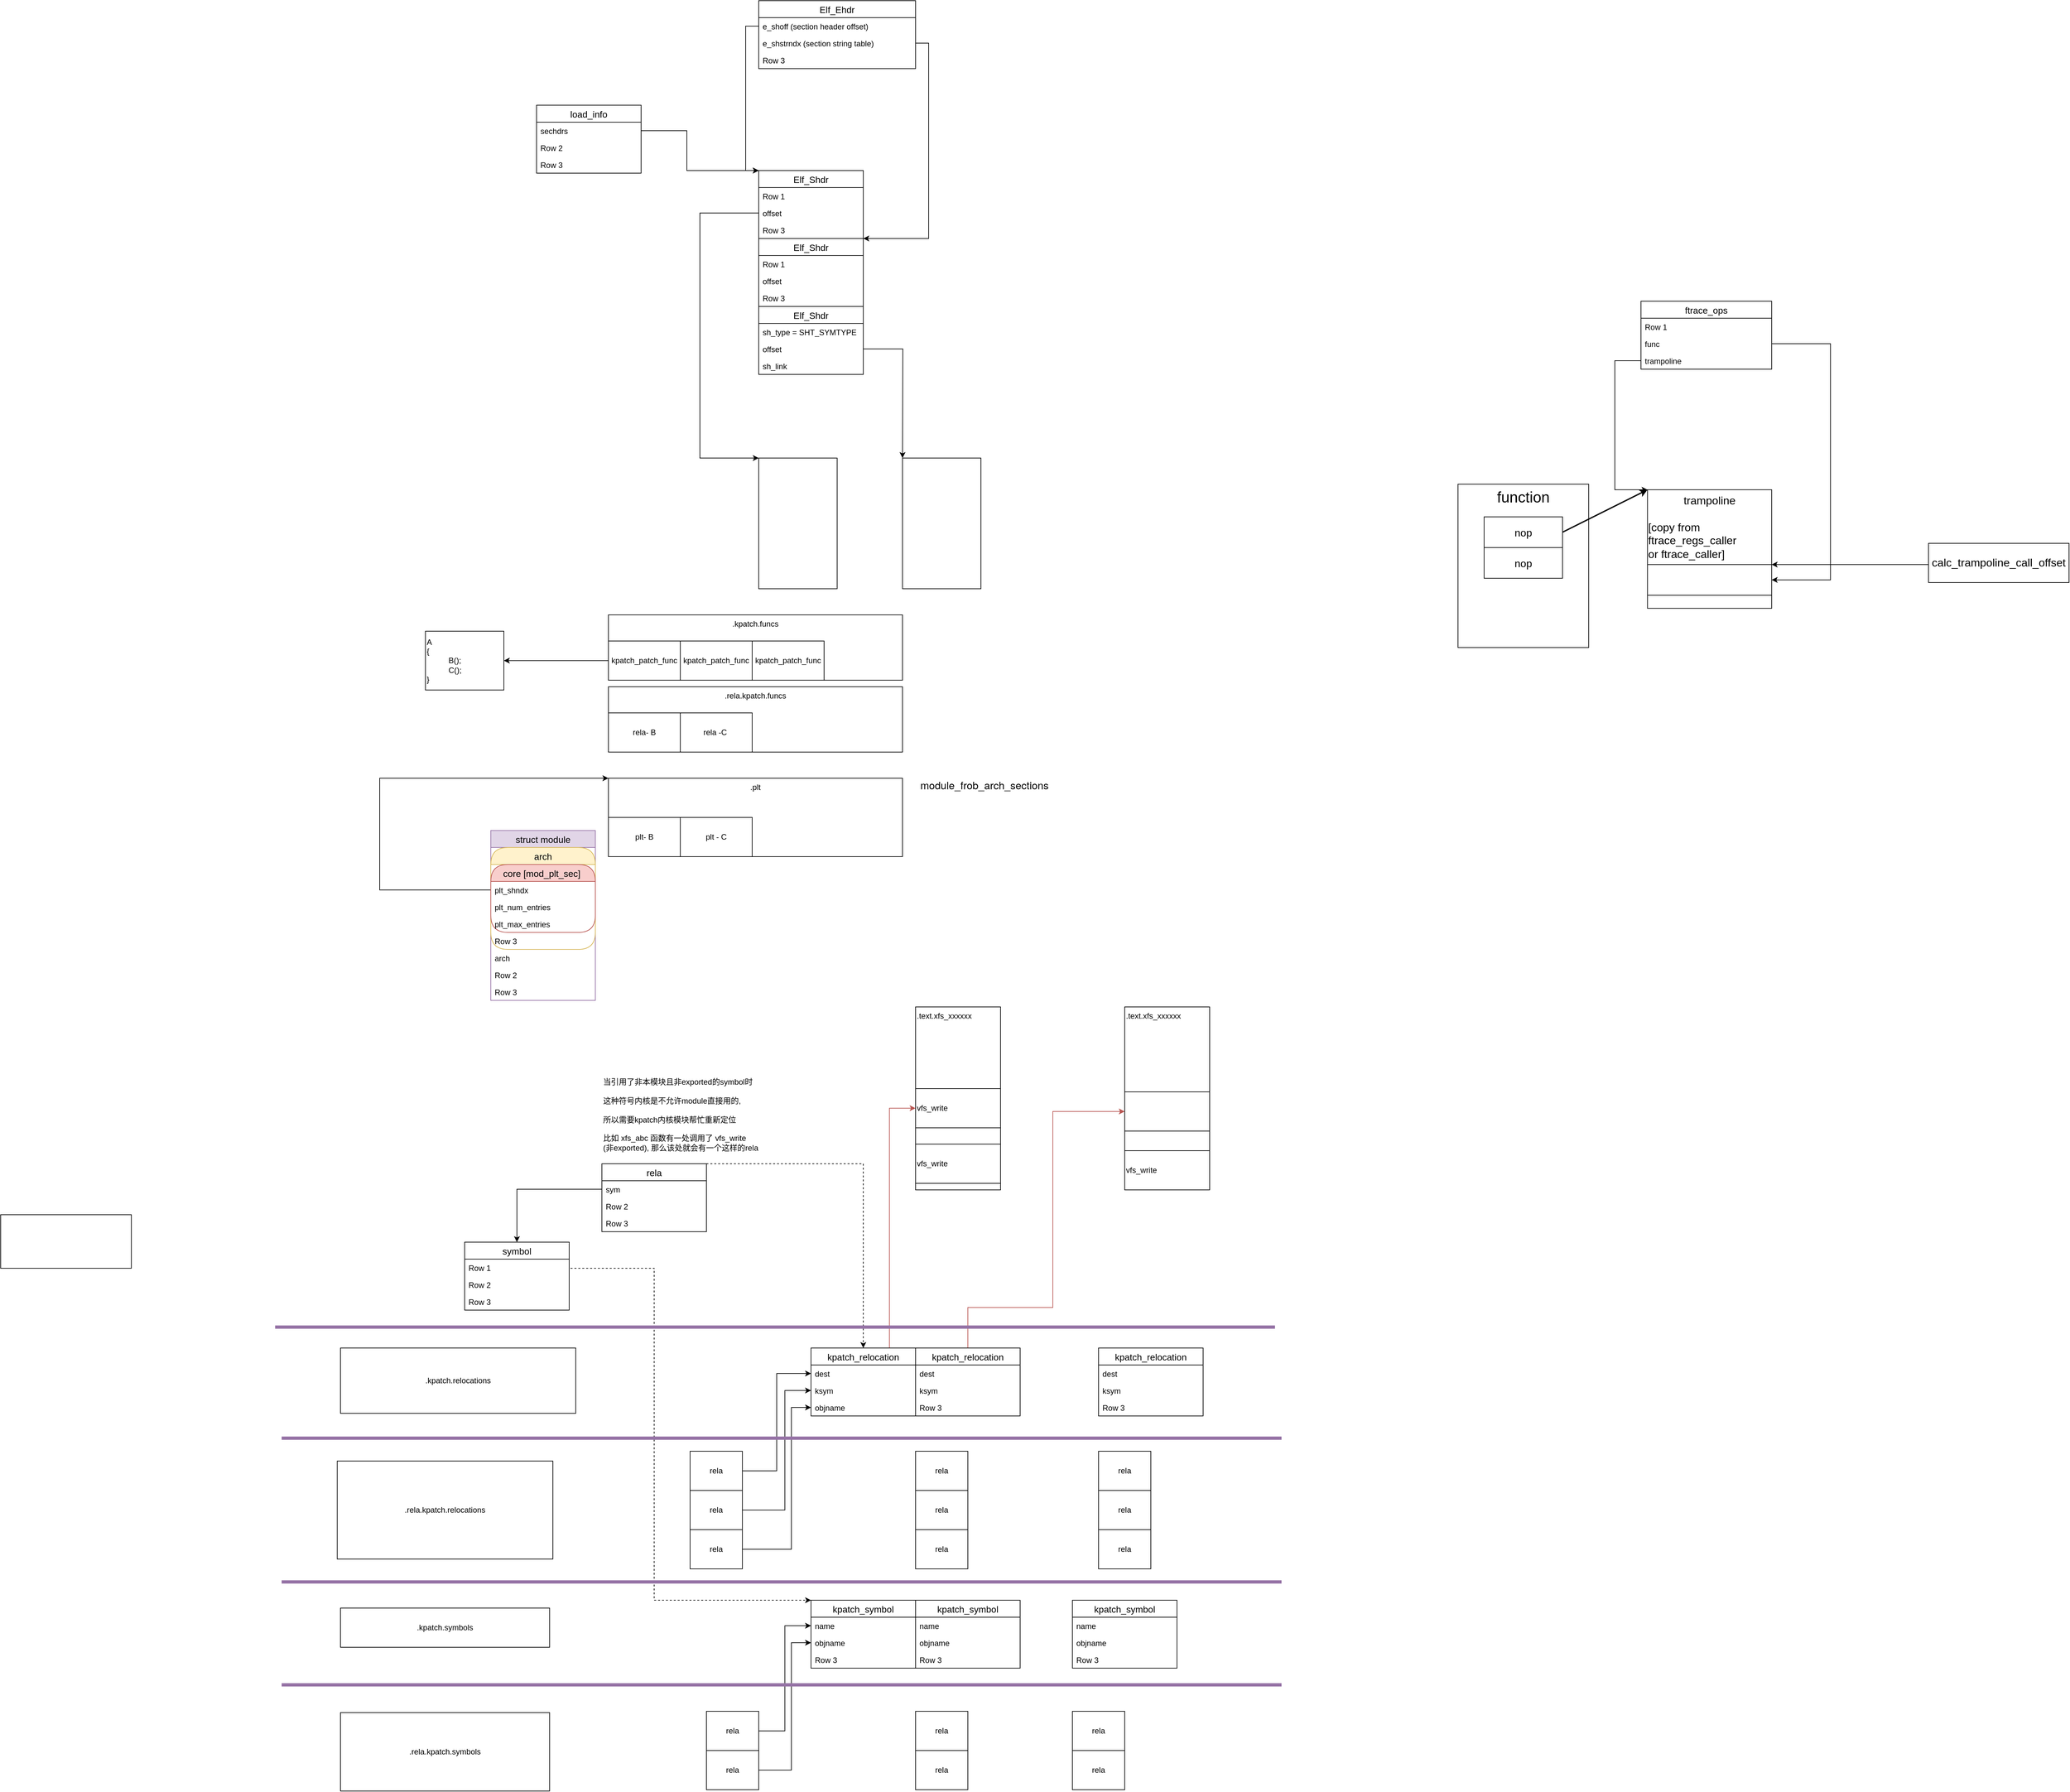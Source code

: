 <mxfile version="13.3.1" type="device"><diagram id="lx7lFp0Qsu8qf1BB7ou-" name="Page-1"><mxGraphModel dx="2545" dy="993" grid="1" gridSize="10" guides="1" tooltips="1" connect="1" arrows="1" fold="1" page="1" pageScale="1" pageWidth="827" pageHeight="1169" math="0" shadow="0"><root><mxCell id="0"/><mxCell id="1" parent="0"/><mxCell id="jYKBkQENgQ7ycXxJJzXB-2" value="Elf_Ehdr" style="swimlane;fontStyle=0;childLayout=stackLayout;horizontal=1;startSize=26;horizontalStack=0;resizeParent=1;resizeParentMax=0;resizeLast=0;collapsible=1;marginBottom=0;align=center;fontSize=14;" parent="1" vertex="1"><mxGeometry x="360" y="380" width="240" height="104" as="geometry"/></mxCell><mxCell id="jYKBkQENgQ7ycXxJJzXB-3" value="e_shoff (section header offset)" style="text;strokeColor=none;fillColor=none;spacingLeft=4;spacingRight=4;overflow=hidden;rotatable=0;points=[[0,0.5],[1,0.5]];portConstraint=eastwest;fontSize=12;" parent="jYKBkQENgQ7ycXxJJzXB-2" vertex="1"><mxGeometry y="26" width="240" height="26" as="geometry"/></mxCell><mxCell id="jYKBkQENgQ7ycXxJJzXB-4" value="e_shstrndx (section string table)" style="text;strokeColor=none;fillColor=none;spacingLeft=4;spacingRight=4;overflow=hidden;rotatable=0;points=[[0,0.5],[1,0.5]];portConstraint=eastwest;fontSize=12;" parent="jYKBkQENgQ7ycXxJJzXB-2" vertex="1"><mxGeometry y="52" width="240" height="26" as="geometry"/></mxCell><mxCell id="jYKBkQENgQ7ycXxJJzXB-5" value="Row 3" style="text;strokeColor=none;fillColor=none;spacingLeft=4;spacingRight=4;overflow=hidden;rotatable=0;points=[[0,0.5],[1,0.5]];portConstraint=eastwest;fontSize=12;" parent="jYKBkQENgQ7ycXxJJzXB-2" vertex="1"><mxGeometry y="78" width="240" height="26" as="geometry"/></mxCell><mxCell id="jYKBkQENgQ7ycXxJJzXB-6" value="Elf_Shdr" style="swimlane;fontStyle=0;childLayout=stackLayout;horizontal=1;startSize=26;horizontalStack=0;resizeParent=1;resizeParentMax=0;resizeLast=0;collapsible=1;marginBottom=0;align=center;fontSize=14;" parent="1" vertex="1"><mxGeometry x="360" y="640" width="160" height="104" as="geometry"/></mxCell><mxCell id="jYKBkQENgQ7ycXxJJzXB-7" value="Row 1" style="text;strokeColor=none;fillColor=none;spacingLeft=4;spacingRight=4;overflow=hidden;rotatable=0;points=[[0,0.5],[1,0.5]];portConstraint=eastwest;fontSize=12;" parent="jYKBkQENgQ7ycXxJJzXB-6" vertex="1"><mxGeometry y="26" width="160" height="26" as="geometry"/></mxCell><mxCell id="jYKBkQENgQ7ycXxJJzXB-8" value="offset" style="text;strokeColor=none;fillColor=none;spacingLeft=4;spacingRight=4;overflow=hidden;rotatable=0;points=[[0,0.5],[1,0.5]];portConstraint=eastwest;fontSize=12;" parent="jYKBkQENgQ7ycXxJJzXB-6" vertex="1"><mxGeometry y="52" width="160" height="26" as="geometry"/></mxCell><mxCell id="jYKBkQENgQ7ycXxJJzXB-9" value="Row 3" style="text;strokeColor=none;fillColor=none;spacingLeft=4;spacingRight=4;overflow=hidden;rotatable=0;points=[[0,0.5],[1,0.5]];portConstraint=eastwest;fontSize=12;" parent="jYKBkQENgQ7ycXxJJzXB-6" vertex="1"><mxGeometry y="78" width="160" height="26" as="geometry"/></mxCell><mxCell id="jYKBkQENgQ7ycXxJJzXB-11" style="edgeStyle=orthogonalEdgeStyle;rounded=0;orthogonalLoop=1;jettySize=auto;html=1;exitX=0;exitY=0.5;exitDx=0;exitDy=0;" parent="1" source="jYKBkQENgQ7ycXxJJzXB-3" edge="1"><mxGeometry relative="1" as="geometry"><mxPoint x="360" y="640" as="targetPoint"/><Array as="points"><mxPoint x="340" y="419"/><mxPoint x="340" y="640"/><mxPoint x="360" y="640"/></Array></mxGeometry></mxCell><mxCell id="jYKBkQENgQ7ycXxJJzXB-12" value="Elf_Shdr" style="swimlane;fontStyle=0;childLayout=stackLayout;horizontal=1;startSize=26;horizontalStack=0;resizeParent=1;resizeParentMax=0;resizeLast=0;collapsible=1;marginBottom=0;align=center;fontSize=14;" parent="1" vertex="1"><mxGeometry x="360" y="744" width="160" height="104" as="geometry"/></mxCell><mxCell id="jYKBkQENgQ7ycXxJJzXB-13" value="Row 1" style="text;strokeColor=none;fillColor=none;spacingLeft=4;spacingRight=4;overflow=hidden;rotatable=0;points=[[0,0.5],[1,0.5]];portConstraint=eastwest;fontSize=12;" parent="jYKBkQENgQ7ycXxJJzXB-12" vertex="1"><mxGeometry y="26" width="160" height="26" as="geometry"/></mxCell><mxCell id="jYKBkQENgQ7ycXxJJzXB-14" value="offset" style="text;strokeColor=none;fillColor=none;spacingLeft=4;spacingRight=4;overflow=hidden;rotatable=0;points=[[0,0.5],[1,0.5]];portConstraint=eastwest;fontSize=12;" parent="jYKBkQENgQ7ycXxJJzXB-12" vertex="1"><mxGeometry y="52" width="160" height="26" as="geometry"/></mxCell><mxCell id="jYKBkQENgQ7ycXxJJzXB-15" value="Row 3" style="text;strokeColor=none;fillColor=none;spacingLeft=4;spacingRight=4;overflow=hidden;rotatable=0;points=[[0,0.5],[1,0.5]];portConstraint=eastwest;fontSize=12;" parent="jYKBkQENgQ7ycXxJJzXB-12" vertex="1"><mxGeometry y="78" width="160" height="26" as="geometry"/></mxCell><mxCell id="jYKBkQENgQ7ycXxJJzXB-16" value="load_info" style="swimlane;fontStyle=0;childLayout=stackLayout;horizontal=1;startSize=26;horizontalStack=0;resizeParent=1;resizeParentMax=0;resizeLast=0;collapsible=1;marginBottom=0;align=center;fontSize=14;" parent="1" vertex="1"><mxGeometry x="20" y="540" width="160" height="104" as="geometry"/></mxCell><mxCell id="jYKBkQENgQ7ycXxJJzXB-17" value="sechdrs" style="text;strokeColor=none;fillColor=none;spacingLeft=4;spacingRight=4;overflow=hidden;rotatable=0;points=[[0,0.5],[1,0.5]];portConstraint=eastwest;fontSize=12;" parent="jYKBkQENgQ7ycXxJJzXB-16" vertex="1"><mxGeometry y="26" width="160" height="26" as="geometry"/></mxCell><mxCell id="jYKBkQENgQ7ycXxJJzXB-18" value="Row 2" style="text;strokeColor=none;fillColor=none;spacingLeft=4;spacingRight=4;overflow=hidden;rotatable=0;points=[[0,0.5],[1,0.5]];portConstraint=eastwest;fontSize=12;" parent="jYKBkQENgQ7ycXxJJzXB-16" vertex="1"><mxGeometry y="52" width="160" height="26" as="geometry"/></mxCell><mxCell id="jYKBkQENgQ7ycXxJJzXB-19" value="Row 3" style="text;strokeColor=none;fillColor=none;spacingLeft=4;spacingRight=4;overflow=hidden;rotatable=0;points=[[0,0.5],[1,0.5]];portConstraint=eastwest;fontSize=12;" parent="jYKBkQENgQ7ycXxJJzXB-16" vertex="1"><mxGeometry y="78" width="160" height="26" as="geometry"/></mxCell><mxCell id="jYKBkQENgQ7ycXxJJzXB-20" style="edgeStyle=orthogonalEdgeStyle;rounded=0;orthogonalLoop=1;jettySize=auto;html=1;exitX=1;exitY=0.5;exitDx=0;exitDy=0;entryX=0;entryY=0;entryDx=0;entryDy=0;" parent="1" source="jYKBkQENgQ7ycXxJJzXB-17" target="jYKBkQENgQ7ycXxJJzXB-6" edge="1"><mxGeometry relative="1" as="geometry"><Array as="points"><mxPoint x="250" y="579"/><mxPoint x="250" y="640"/></Array></mxGeometry></mxCell><mxCell id="jYKBkQENgQ7ycXxJJzXB-21" style="edgeStyle=orthogonalEdgeStyle;rounded=0;orthogonalLoop=1;jettySize=auto;html=1;exitX=1;exitY=0.5;exitDx=0;exitDy=0;entryX=1;entryY=0;entryDx=0;entryDy=0;" parent="1" source="jYKBkQENgQ7ycXxJJzXB-4" target="jYKBkQENgQ7ycXxJJzXB-12" edge="1"><mxGeometry relative="1" as="geometry"><Array as="points"><mxPoint x="620" y="445"/><mxPoint x="620" y="744"/></Array></mxGeometry></mxCell><mxCell id="jYKBkQENgQ7ycXxJJzXB-22" value="" style="rounded=0;whiteSpace=wrap;html=1;" parent="1" vertex="1"><mxGeometry x="360" y="1080" width="120" height="200" as="geometry"/></mxCell><mxCell id="jYKBkQENgQ7ycXxJJzXB-24" style="edgeStyle=orthogonalEdgeStyle;rounded=0;orthogonalLoop=1;jettySize=auto;html=1;exitX=0;exitY=0.5;exitDx=0;exitDy=0;entryX=0;entryY=0;entryDx=0;entryDy=0;" parent="1" source="jYKBkQENgQ7ycXxJJzXB-8" target="jYKBkQENgQ7ycXxJJzXB-22" edge="1"><mxGeometry relative="1" as="geometry"><mxPoint x="240" y="1000" as="targetPoint"/><Array as="points"><mxPoint x="270" y="705"/><mxPoint x="270" y="1080"/></Array></mxGeometry></mxCell><mxCell id="jYKBkQENgQ7ycXxJJzXB-25" value="Elf_Shdr" style="swimlane;fontStyle=0;childLayout=stackLayout;horizontal=1;startSize=26;horizontalStack=0;resizeParent=1;resizeParentMax=0;resizeLast=0;collapsible=1;marginBottom=0;align=center;fontSize=14;" parent="1" vertex="1"><mxGeometry x="360" y="848" width="160" height="104" as="geometry"/></mxCell><mxCell id="jYKBkQENgQ7ycXxJJzXB-26" value="sh_type = SHT_SYMTYPE" style="text;strokeColor=none;fillColor=none;spacingLeft=4;spacingRight=4;overflow=hidden;rotatable=0;points=[[0,0.5],[1,0.5]];portConstraint=eastwest;fontSize=12;" parent="jYKBkQENgQ7ycXxJJzXB-25" vertex="1"><mxGeometry y="26" width="160" height="26" as="geometry"/></mxCell><mxCell id="jYKBkQENgQ7ycXxJJzXB-27" value="offset" style="text;strokeColor=none;fillColor=none;spacingLeft=4;spacingRight=4;overflow=hidden;rotatable=0;points=[[0,0.5],[1,0.5]];portConstraint=eastwest;fontSize=12;" parent="jYKBkQENgQ7ycXxJJzXB-25" vertex="1"><mxGeometry y="52" width="160" height="26" as="geometry"/></mxCell><mxCell id="jYKBkQENgQ7ycXxJJzXB-28" value="sh_link" style="text;strokeColor=none;fillColor=none;spacingLeft=4;spacingRight=4;overflow=hidden;rotatable=0;points=[[0,0.5],[1,0.5]];portConstraint=eastwest;fontSize=12;" parent="jYKBkQENgQ7ycXxJJzXB-25" vertex="1"><mxGeometry y="78" width="160" height="26" as="geometry"/></mxCell><mxCell id="jYKBkQENgQ7ycXxJJzXB-29" style="edgeStyle=orthogonalEdgeStyle;rounded=0;orthogonalLoop=1;jettySize=auto;html=1;exitX=1;exitY=0.5;exitDx=0;exitDy=0;" parent="1" source="jYKBkQENgQ7ycXxJJzXB-27" edge="1"><mxGeometry relative="1" as="geometry"><mxPoint x="580" y="1080" as="targetPoint"/></mxGeometry></mxCell><mxCell id="jYKBkQENgQ7ycXxJJzXB-30" value="" style="rounded=0;whiteSpace=wrap;html=1;" parent="1" vertex="1"><mxGeometry x="580" y="1080" width="120" height="200" as="geometry"/></mxCell><mxCell id="jYKBkQENgQ7ycXxJJzXB-31" value=".kpatch.funcs" style="rounded=0;whiteSpace=wrap;html=1;verticalAlign=top;" parent="1" vertex="1"><mxGeometry x="130" y="1320" width="450" height="100" as="geometry"/></mxCell><mxCell id="jYKBkQENgQ7ycXxJJzXB-32" value="kpatch_patch_func" style="rounded=0;whiteSpace=wrap;html=1;" parent="1" vertex="1"><mxGeometry x="130" y="1360" width="110" height="60" as="geometry"/></mxCell><mxCell id="jYKBkQENgQ7ycXxJJzXB-33" value="kpatch_patch_func" style="rounded=0;whiteSpace=wrap;html=1;" parent="1" vertex="1"><mxGeometry x="240" y="1360" width="110" height="60" as="geometry"/></mxCell><mxCell id="jYKBkQENgQ7ycXxJJzXB-34" value="kpatch_patch_func" style="rounded=0;whiteSpace=wrap;html=1;" parent="1" vertex="1"><mxGeometry x="350" y="1360" width="110" height="60" as="geometry"/></mxCell><mxCell id="jYKBkQENgQ7ycXxJJzXB-35" value="" style="endArrow=classic;html=1;entryX=1;entryY=0.5;entryDx=0;entryDy=0;" parent="1" source="jYKBkQENgQ7ycXxJJzXB-32" target="jYKBkQENgQ7ycXxJJzXB-36" edge="1"><mxGeometry width="50" height="50" relative="1" as="geometry"><mxPoint x="-70" y="1360" as="sourcePoint"/><mxPoint x="-35" y="1440" as="targetPoint"/></mxGeometry></mxCell><mxCell id="jYKBkQENgQ7ycXxJJzXB-36" value="A&amp;nbsp;&lt;br&gt;{&lt;br&gt;&amp;nbsp; &amp;nbsp; &amp;nbsp; &amp;nbsp; &amp;nbsp; B();&lt;br&gt;&amp;nbsp; &amp;nbsp; &amp;nbsp; &amp;nbsp; &amp;nbsp; C();&lt;br&gt;}" style="rounded=0;whiteSpace=wrap;html=1;align=left;" parent="1" vertex="1"><mxGeometry x="-150" y="1345" width="120" height="90" as="geometry"/></mxCell><mxCell id="jYKBkQENgQ7ycXxJJzXB-39" value=".rela.kpatch.funcs" style="rounded=0;whiteSpace=wrap;html=1;verticalAlign=top;" parent="1" vertex="1"><mxGeometry x="130" y="1430" width="450" height="100" as="geometry"/></mxCell><mxCell id="jYKBkQENgQ7ycXxJJzXB-40" value="rela- B" style="rounded=0;whiteSpace=wrap;html=1;" parent="1" vertex="1"><mxGeometry x="130" y="1470" width="110" height="60" as="geometry"/></mxCell><mxCell id="jYKBkQENgQ7ycXxJJzXB-41" value="rela -C&amp;nbsp;" style="rounded=0;whiteSpace=wrap;html=1;" parent="1" vertex="1"><mxGeometry x="240" y="1470" width="110" height="60" as="geometry"/></mxCell><mxCell id="jYKBkQENgQ7ycXxJJzXB-56" value=".plt" style="rounded=0;whiteSpace=wrap;html=1;fillColor=none;verticalAlign=top;" parent="1" vertex="1"><mxGeometry x="130" y="1570" width="450" height="120" as="geometry"/></mxCell><mxCell id="jYKBkQENgQ7ycXxJJzXB-57" style="edgeStyle=orthogonalEdgeStyle;rounded=0;orthogonalLoop=1;jettySize=auto;html=1;exitX=0;exitY=0.5;exitDx=0;exitDy=0;entryX=0;entryY=0;entryDx=0;entryDy=0;" parent="1" source="jYKBkQENgQ7ycXxJJzXB-53" target="jYKBkQENgQ7ycXxJJzXB-56" edge="1"><mxGeometry relative="1" as="geometry"><Array as="points"><mxPoint x="-220" y="1741"/><mxPoint x="-220" y="1570"/></Array></mxGeometry></mxCell><mxCell id="jYKBkQENgQ7ycXxJJzXB-58" value="&lt;font face=&quot;helvetica neue, helvetica, arial, sans-serif&quot;&gt;&lt;span style=&quot;font-size: 16px&quot;&gt;module_frob_arch_sections&lt;/span&gt;&lt;/font&gt;" style="text;html=1;align=center;verticalAlign=middle;resizable=0;points=[];autosize=1;fontColor=#000000;" parent="1" vertex="1"><mxGeometry x="600" y="1570" width="210" height="20" as="geometry"/></mxCell><mxCell id="jYKBkQENgQ7ycXxJJzXB-61" value="plt- B" style="rounded=0;whiteSpace=wrap;html=1;" parent="1" vertex="1"><mxGeometry x="130" y="1630" width="110" height="60" as="geometry"/></mxCell><mxCell id="jYKBkQENgQ7ycXxJJzXB-62" value="plt - C" style="rounded=0;whiteSpace=wrap;html=1;" parent="1" vertex="1"><mxGeometry x="240" y="1630" width="110" height="60" as="geometry"/></mxCell><mxCell id="Nvsh0SLEfbWgdbIIpn3a-1" value=".kpatch.relocations" style="rounded=0;whiteSpace=wrap;html=1;" vertex="1" parent="1"><mxGeometry x="-280" y="2442" width="360" height="100" as="geometry"/></mxCell><mxCell id="jYKBkQENgQ7ycXxJJzXB-43" value="struct module" style="swimlane;fontStyle=0;childLayout=stackLayout;horizontal=1;startSize=26;horizontalStack=0;resizeParent=1;resizeParentMax=0;resizeLast=0;collapsible=1;marginBottom=0;align=center;fontSize=14;fillColor=#e1d5e7;strokeColor=#9673a6;" parent="1" vertex="1"><mxGeometry x="-50" y="1650" width="160" height="260" as="geometry"/></mxCell><mxCell id="jYKBkQENgQ7ycXxJJzXB-47" value="arch" style="swimlane;fontStyle=0;childLayout=stackLayout;horizontal=1;startSize=26;horizontalStack=0;resizeParent=1;resizeParentMax=0;resizeLast=0;collapsible=1;marginBottom=0;align=center;fontSize=14;rounded=1;arcSize=41;fillColor=#fff2cc;strokeColor=#d6b656;" parent="jYKBkQENgQ7ycXxJJzXB-43" vertex="1"><mxGeometry y="26" width="160" height="156" as="geometry"/></mxCell><mxCell id="jYKBkQENgQ7ycXxJJzXB-52" value="core [mod_plt_sec] " style="swimlane;fontStyle=0;childLayout=stackLayout;horizontal=1;startSize=26;horizontalStack=0;resizeParent=1;resizeParentMax=0;resizeLast=0;collapsible=1;marginBottom=0;align=center;fontSize=14;rounded=1;arcSize=50;fillColor=#f8cecc;strokeColor=#b85450;" parent="jYKBkQENgQ7ycXxJJzXB-47" vertex="1"><mxGeometry y="26" width="160" height="104" as="geometry"/></mxCell><mxCell id="jYKBkQENgQ7ycXxJJzXB-53" value="plt_shndx" style="text;strokeColor=none;fillColor=none;spacingLeft=4;spacingRight=4;overflow=hidden;rotatable=0;points=[[0,0.5],[1,0.5]];portConstraint=eastwest;fontSize=12;" parent="jYKBkQENgQ7ycXxJJzXB-52" vertex="1"><mxGeometry y="26" width="160" height="26" as="geometry"/></mxCell><mxCell id="jYKBkQENgQ7ycXxJJzXB-54" value="plt_num_entries" style="text;strokeColor=none;fillColor=none;spacingLeft=4;spacingRight=4;overflow=hidden;rotatable=0;points=[[0,0.5],[1,0.5]];portConstraint=eastwest;fontSize=12;" parent="jYKBkQENgQ7ycXxJJzXB-52" vertex="1"><mxGeometry y="52" width="160" height="26" as="geometry"/></mxCell><mxCell id="jYKBkQENgQ7ycXxJJzXB-55" value="plt_max_entries" style="text;strokeColor=none;fillColor=none;spacingLeft=4;spacingRight=4;overflow=hidden;rotatable=0;points=[[0,0.5],[1,0.5]];portConstraint=eastwest;fontSize=12;" parent="jYKBkQENgQ7ycXxJJzXB-52" vertex="1"><mxGeometry y="78" width="160" height="26" as="geometry"/></mxCell><mxCell id="jYKBkQENgQ7ycXxJJzXB-50" value="Row 3" style="text;strokeColor=none;fillColor=none;spacingLeft=4;spacingRight=4;overflow=hidden;rotatable=0;points=[[0,0.5],[1,0.5]];portConstraint=eastwest;fontSize=12;" parent="jYKBkQENgQ7ycXxJJzXB-47" vertex="1"><mxGeometry y="130" width="160" height="26" as="geometry"/></mxCell><mxCell id="jYKBkQENgQ7ycXxJJzXB-44" value="arch" style="text;strokeColor=none;fillColor=none;spacingLeft=4;spacingRight=4;overflow=hidden;rotatable=0;points=[[0,0.5],[1,0.5]];portConstraint=eastwest;fontSize=12;" parent="jYKBkQENgQ7ycXxJJzXB-43" vertex="1"><mxGeometry y="182" width="160" height="26" as="geometry"/></mxCell><mxCell id="jYKBkQENgQ7ycXxJJzXB-45" value="Row 2" style="text;strokeColor=none;fillColor=none;spacingLeft=4;spacingRight=4;overflow=hidden;rotatable=0;points=[[0,0.5],[1,0.5]];portConstraint=eastwest;fontSize=12;" parent="jYKBkQENgQ7ycXxJJzXB-43" vertex="1"><mxGeometry y="208" width="160" height="26" as="geometry"/></mxCell><mxCell id="jYKBkQENgQ7ycXxJJzXB-46" value="Row 3" style="text;strokeColor=none;fillColor=none;spacingLeft=4;spacingRight=4;overflow=hidden;rotatable=0;points=[[0,0.5],[1,0.5]];portConstraint=eastwest;fontSize=12;" parent="jYKBkQENgQ7ycXxJJzXB-43" vertex="1"><mxGeometry y="234" width="160" height="26" as="geometry"/></mxCell><mxCell id="Nvsh0SLEfbWgdbIIpn3a-2" value=".rela.kpatch.relocations" style="rounded=0;whiteSpace=wrap;html=1;" vertex="1" parent="1"><mxGeometry x="-285" y="2615" width="330" height="150" as="geometry"/></mxCell><mxCell id="Nvsh0SLEfbWgdbIIpn3a-3" value=".kpatch.symbols" style="rounded=0;whiteSpace=wrap;html=1;" vertex="1" parent="1"><mxGeometry x="-280" y="2840" width="320" height="60" as="geometry"/></mxCell><mxCell id="Nvsh0SLEfbWgdbIIpn3a-4" value=".rela.kpatch.symbols" style="rounded=0;whiteSpace=wrap;html=1;" vertex="1" parent="1"><mxGeometry x="-280" y="3000" width="320" height="120" as="geometry"/></mxCell><mxCell id="Nvsh0SLEfbWgdbIIpn3a-22" style="edgeStyle=orthogonalEdgeStyle;rounded=0;orthogonalLoop=1;jettySize=auto;html=1;exitX=1;exitY=0.5;exitDx=0;exitDy=0;entryX=0;entryY=0.5;entryDx=0;entryDy=0;" edge="1" parent="1" source="Nvsh0SLEfbWgdbIIpn3a-21" target="Nvsh0SLEfbWgdbIIpn3a-9"><mxGeometry relative="1" as="geometry"/></mxCell><mxCell id="Nvsh0SLEfbWgdbIIpn3a-21" value="rela" style="rounded=0;whiteSpace=wrap;html=1;" vertex="1" parent="1"><mxGeometry x="280" y="2998" width="80" height="60" as="geometry"/></mxCell><mxCell id="Nvsh0SLEfbWgdbIIpn3a-24" style="edgeStyle=orthogonalEdgeStyle;rounded=0;orthogonalLoop=1;jettySize=auto;html=1;exitX=1;exitY=0.5;exitDx=0;exitDy=0;entryX=0;entryY=0.5;entryDx=0;entryDy=0;" edge="1" parent="1" source="Nvsh0SLEfbWgdbIIpn3a-23" target="Nvsh0SLEfbWgdbIIpn3a-10"><mxGeometry relative="1" as="geometry"><Array as="points"><mxPoint x="410" y="3088"/><mxPoint x="410" y="2893"/></Array></mxGeometry></mxCell><mxCell id="Nvsh0SLEfbWgdbIIpn3a-23" value="rela" style="rounded=0;whiteSpace=wrap;html=1;" vertex="1" parent="1"><mxGeometry x="280" y="3058" width="80" height="60" as="geometry"/></mxCell><mxCell id="Nvsh0SLEfbWgdbIIpn3a-27" value="rela" style="rounded=0;whiteSpace=wrap;html=1;" vertex="1" parent="1"><mxGeometry x="600" y="2998" width="80" height="60" as="geometry"/></mxCell><mxCell id="Nvsh0SLEfbWgdbIIpn3a-28" value="rela" style="rounded=0;whiteSpace=wrap;html=1;" vertex="1" parent="1"><mxGeometry x="600" y="3058" width="80" height="60" as="geometry"/></mxCell><mxCell id="Nvsh0SLEfbWgdbIIpn3a-29" value="rela" style="rounded=0;whiteSpace=wrap;html=1;" vertex="1" parent="1"><mxGeometry x="840" y="2998" width="80" height="60" as="geometry"/></mxCell><mxCell id="Nvsh0SLEfbWgdbIIpn3a-30" value="rela" style="rounded=0;whiteSpace=wrap;html=1;" vertex="1" parent="1"><mxGeometry x="840" y="3058" width="80" height="60" as="geometry"/></mxCell><mxCell id="Nvsh0SLEfbWgdbIIpn3a-49" style="edgeStyle=orthogonalEdgeStyle;rounded=0;orthogonalLoop=1;jettySize=auto;html=1;entryX=0.5;entryY=0;entryDx=0;entryDy=0;exitX=1;exitY=0;exitDx=0;exitDy=0;dashed=1;" edge="1" parent="1" source="Nvsh0SLEfbWgdbIIpn3a-54" target="Nvsh0SLEfbWgdbIIpn3a-31"><mxGeometry relative="1" as="geometry"><mxPoint x="80" y="2358" as="sourcePoint"/><Array as="points"><mxPoint x="520" y="2160"/></Array></mxGeometry></mxCell><mxCell id="Nvsh0SLEfbWgdbIIpn3a-53" style="edgeStyle=orthogonalEdgeStyle;rounded=0;orthogonalLoop=1;jettySize=auto;html=1;exitX=1;exitY=0;exitDx=0;exitDy=0;entryX=0;entryY=0;entryDx=0;entryDy=0;dashed=1;" edge="1" parent="1" source="Nvsh0SLEfbWgdbIIpn3a-63" target="Nvsh0SLEfbWgdbIIpn3a-8"><mxGeometry relative="1" as="geometry"><mxPoint y="2488" as="sourcePoint"/><Array as="points"><mxPoint x="70" y="2320"/><mxPoint x="200" y="2320"/><mxPoint x="200" y="2828"/></Array></mxGeometry></mxCell><mxCell id="Nvsh0SLEfbWgdbIIpn3a-88" style="edgeStyle=orthogonalEdgeStyle;rounded=0;orthogonalLoop=1;jettySize=auto;html=1;exitX=0.75;exitY=0;exitDx=0;exitDy=0;entryX=0;entryY=0.5;entryDx=0;entryDy=0;fillColor=#f8cecc;strokeColor=#b85450;" edge="1" parent="1" source="Nvsh0SLEfbWgdbIIpn3a-31" target="Nvsh0SLEfbWgdbIIpn3a-85"><mxGeometry relative="1" as="geometry"/></mxCell><mxCell id="Nvsh0SLEfbWgdbIIpn3a-31" value="kpatch_relocation" style="swimlane;fontStyle=0;childLayout=stackLayout;horizontal=1;startSize=26;horizontalStack=0;resizeParent=1;resizeParentMax=0;resizeLast=0;collapsible=1;marginBottom=0;align=center;fontSize=14;" vertex="1" parent="1"><mxGeometry x="440" y="2442" width="160" height="104" as="geometry"/></mxCell><mxCell id="Nvsh0SLEfbWgdbIIpn3a-32" value="dest" style="text;strokeColor=none;fillColor=none;spacingLeft=4;spacingRight=4;overflow=hidden;rotatable=0;points=[[0,0.5],[1,0.5]];portConstraint=eastwest;fontSize=12;" vertex="1" parent="Nvsh0SLEfbWgdbIIpn3a-31"><mxGeometry y="26" width="160" height="26" as="geometry"/></mxCell><mxCell id="Nvsh0SLEfbWgdbIIpn3a-33" value="ksym" style="text;strokeColor=none;fillColor=none;spacingLeft=4;spacingRight=4;overflow=hidden;rotatable=0;points=[[0,0.5],[1,0.5]];portConstraint=eastwest;fontSize=12;" vertex="1" parent="Nvsh0SLEfbWgdbIIpn3a-31"><mxGeometry y="52" width="160" height="26" as="geometry"/></mxCell><mxCell id="Nvsh0SLEfbWgdbIIpn3a-34" value="objname" style="text;strokeColor=none;fillColor=none;spacingLeft=4;spacingRight=4;overflow=hidden;rotatable=0;points=[[0,0.5],[1,0.5]];portConstraint=eastwest;fontSize=12;" vertex="1" parent="Nvsh0SLEfbWgdbIIpn3a-31"><mxGeometry y="78" width="160" height="26" as="geometry"/></mxCell><mxCell id="Nvsh0SLEfbWgdbIIpn3a-89" style="edgeStyle=orthogonalEdgeStyle;rounded=0;orthogonalLoop=1;jettySize=auto;html=1;exitX=0.5;exitY=0;exitDx=0;exitDy=0;entryX=0;entryY=0.5;entryDx=0;entryDy=0;fillColor=#f8cecc;strokeColor=#b85450;" edge="1" parent="1" source="Nvsh0SLEfbWgdbIIpn3a-35" target="Nvsh0SLEfbWgdbIIpn3a-87"><mxGeometry relative="1" as="geometry"><Array as="points"><mxPoint x="680" y="2380"/><mxPoint x="810" y="2380"/><mxPoint x="810" y="2080"/></Array></mxGeometry></mxCell><mxCell id="Nvsh0SLEfbWgdbIIpn3a-35" value="kpatch_relocation" style="swimlane;fontStyle=0;childLayout=stackLayout;horizontal=1;startSize=26;horizontalStack=0;resizeParent=1;resizeParentMax=0;resizeLast=0;collapsible=1;marginBottom=0;align=center;fontSize=14;" vertex="1" parent="1"><mxGeometry x="600" y="2442" width="160" height="104" as="geometry"/></mxCell><mxCell id="Nvsh0SLEfbWgdbIIpn3a-36" value="dest" style="text;strokeColor=none;fillColor=none;spacingLeft=4;spacingRight=4;overflow=hidden;rotatable=0;points=[[0,0.5],[1,0.5]];portConstraint=eastwest;fontSize=12;" vertex="1" parent="Nvsh0SLEfbWgdbIIpn3a-35"><mxGeometry y="26" width="160" height="26" as="geometry"/></mxCell><mxCell id="Nvsh0SLEfbWgdbIIpn3a-37" value="ksym" style="text;strokeColor=none;fillColor=none;spacingLeft=4;spacingRight=4;overflow=hidden;rotatable=0;points=[[0,0.5],[1,0.5]];portConstraint=eastwest;fontSize=12;" vertex="1" parent="Nvsh0SLEfbWgdbIIpn3a-35"><mxGeometry y="52" width="160" height="26" as="geometry"/></mxCell><mxCell id="Nvsh0SLEfbWgdbIIpn3a-38" value="Row 3" style="text;strokeColor=none;fillColor=none;spacingLeft=4;spacingRight=4;overflow=hidden;rotatable=0;points=[[0,0.5],[1,0.5]];portConstraint=eastwest;fontSize=12;" vertex="1" parent="Nvsh0SLEfbWgdbIIpn3a-35"><mxGeometry y="78" width="160" height="26" as="geometry"/></mxCell><mxCell id="Nvsh0SLEfbWgdbIIpn3a-39" value="kpatch_relocation" style="swimlane;fontStyle=0;childLayout=stackLayout;horizontal=1;startSize=26;horizontalStack=0;resizeParent=1;resizeParentMax=0;resizeLast=0;collapsible=1;marginBottom=0;align=center;fontSize=14;" vertex="1" parent="1"><mxGeometry x="880" y="2442" width="160" height="104" as="geometry"/></mxCell><mxCell id="Nvsh0SLEfbWgdbIIpn3a-40" value="dest" style="text;strokeColor=none;fillColor=none;spacingLeft=4;spacingRight=4;overflow=hidden;rotatable=0;points=[[0,0.5],[1,0.5]];portConstraint=eastwest;fontSize=12;" vertex="1" parent="Nvsh0SLEfbWgdbIIpn3a-39"><mxGeometry y="26" width="160" height="26" as="geometry"/></mxCell><mxCell id="Nvsh0SLEfbWgdbIIpn3a-41" value="ksym" style="text;strokeColor=none;fillColor=none;spacingLeft=4;spacingRight=4;overflow=hidden;rotatable=0;points=[[0,0.5],[1,0.5]];portConstraint=eastwest;fontSize=12;" vertex="1" parent="Nvsh0SLEfbWgdbIIpn3a-39"><mxGeometry y="52" width="160" height="26" as="geometry"/></mxCell><mxCell id="Nvsh0SLEfbWgdbIIpn3a-42" value="Row 3" style="text;strokeColor=none;fillColor=none;spacingLeft=4;spacingRight=4;overflow=hidden;rotatable=0;points=[[0,0.5],[1,0.5]];portConstraint=eastwest;fontSize=12;" vertex="1" parent="Nvsh0SLEfbWgdbIIpn3a-39"><mxGeometry y="78" width="160" height="26" as="geometry"/></mxCell><mxCell id="Nvsh0SLEfbWgdbIIpn3a-54" value="rela" style="swimlane;fontStyle=0;childLayout=stackLayout;horizontal=1;startSize=26;horizontalStack=0;resizeParent=1;resizeParentMax=0;resizeLast=0;collapsible=1;marginBottom=0;align=center;fontSize=14;" vertex="1" parent="1"><mxGeometry x="120" y="2160" width="160" height="104" as="geometry"/></mxCell><mxCell id="Nvsh0SLEfbWgdbIIpn3a-55" value="sym" style="text;strokeColor=none;fillColor=none;spacingLeft=4;spacingRight=4;overflow=hidden;rotatable=0;points=[[0,0.5],[1,0.5]];portConstraint=eastwest;fontSize=12;" vertex="1" parent="Nvsh0SLEfbWgdbIIpn3a-54"><mxGeometry y="26" width="160" height="26" as="geometry"/></mxCell><mxCell id="Nvsh0SLEfbWgdbIIpn3a-56" value="Row 2" style="text;strokeColor=none;fillColor=none;spacingLeft=4;spacingRight=4;overflow=hidden;rotatable=0;points=[[0,0.5],[1,0.5]];portConstraint=eastwest;fontSize=12;" vertex="1" parent="Nvsh0SLEfbWgdbIIpn3a-54"><mxGeometry y="52" width="160" height="26" as="geometry"/></mxCell><mxCell id="Nvsh0SLEfbWgdbIIpn3a-57" value="Row 3" style="text;strokeColor=none;fillColor=none;spacingLeft=4;spacingRight=4;overflow=hidden;rotatable=0;points=[[0,0.5],[1,0.5]];portConstraint=eastwest;fontSize=12;" vertex="1" parent="Nvsh0SLEfbWgdbIIpn3a-54"><mxGeometry y="78" width="160" height="26" as="geometry"/></mxCell><mxCell id="Nvsh0SLEfbWgdbIIpn3a-68" value="当引用了非本模块且非exported的symbol时&lt;br&gt;&lt;br&gt;&lt;div&gt;&lt;span&gt;这种符号内核是不允许module直接用的,&lt;/span&gt;&lt;/div&gt;&lt;br&gt;所以需要kpatch内核模块帮忙重新定位&lt;br&gt;&lt;br&gt;比如 xfs_abc 函数有一处调用了 vfs_write (非exported), 那么该处就会有一个这样的rela" style="text;html=1;strokeColor=none;fillColor=none;align=left;verticalAlign=middle;whiteSpace=wrap;rounded=0;" vertex="1" parent="1"><mxGeometry x="120" y="2010" width="240" height="150" as="geometry"/></mxCell><mxCell id="Nvsh0SLEfbWgdbIIpn3a-72" style="edgeStyle=orthogonalEdgeStyle;rounded=0;orthogonalLoop=1;jettySize=auto;html=1;exitX=1;exitY=0.5;exitDx=0;exitDy=0;entryX=0;entryY=0.5;entryDx=0;entryDy=0;" edge="1" parent="1" source="Nvsh0SLEfbWgdbIIpn3a-69" target="Nvsh0SLEfbWgdbIIpn3a-32"><mxGeometry relative="1" as="geometry"/></mxCell><mxCell id="Nvsh0SLEfbWgdbIIpn3a-69" value="rela" style="rounded=0;whiteSpace=wrap;html=1;" vertex="1" parent="1"><mxGeometry x="255" y="2600" width="80" height="60" as="geometry"/></mxCell><mxCell id="Nvsh0SLEfbWgdbIIpn3a-73" style="edgeStyle=orthogonalEdgeStyle;rounded=0;orthogonalLoop=1;jettySize=auto;html=1;exitX=1;exitY=0.5;exitDx=0;exitDy=0;entryX=0;entryY=0.5;entryDx=0;entryDy=0;" edge="1" parent="1" source="Nvsh0SLEfbWgdbIIpn3a-70" target="Nvsh0SLEfbWgdbIIpn3a-33"><mxGeometry relative="1" as="geometry"><Array as="points"><mxPoint x="400" y="2690"/><mxPoint x="400" y="2507"/></Array></mxGeometry></mxCell><mxCell id="Nvsh0SLEfbWgdbIIpn3a-70" value="rela" style="rounded=0;whiteSpace=wrap;html=1;" vertex="1" parent="1"><mxGeometry x="255" y="2660" width="80" height="60" as="geometry"/></mxCell><mxCell id="Nvsh0SLEfbWgdbIIpn3a-75" style="edgeStyle=orthogonalEdgeStyle;rounded=0;orthogonalLoop=1;jettySize=auto;html=1;exitX=1;exitY=0.5;exitDx=0;exitDy=0;entryX=0;entryY=0.5;entryDx=0;entryDy=0;" edge="1" parent="1" source="Nvsh0SLEfbWgdbIIpn3a-71" target="Nvsh0SLEfbWgdbIIpn3a-34"><mxGeometry relative="1" as="geometry"><Array as="points"><mxPoint x="410" y="2750"/><mxPoint x="410" y="2533"/></Array></mxGeometry></mxCell><mxCell id="Nvsh0SLEfbWgdbIIpn3a-71" value="rela" style="rounded=0;whiteSpace=wrap;html=1;" vertex="1" parent="1"><mxGeometry x="255" y="2720" width="80" height="60" as="geometry"/></mxCell><mxCell id="Nvsh0SLEfbWgdbIIpn3a-76" value="rela" style="rounded=0;whiteSpace=wrap;html=1;" vertex="1" parent="1"><mxGeometry x="600" y="2600" width="80" height="60" as="geometry"/></mxCell><mxCell id="Nvsh0SLEfbWgdbIIpn3a-77" value="rela" style="rounded=0;whiteSpace=wrap;html=1;" vertex="1" parent="1"><mxGeometry x="600" y="2660" width="80" height="60" as="geometry"/></mxCell><mxCell id="Nvsh0SLEfbWgdbIIpn3a-78" value="rela" style="rounded=0;whiteSpace=wrap;html=1;" vertex="1" parent="1"><mxGeometry x="600" y="2720" width="80" height="60" as="geometry"/></mxCell><mxCell id="Nvsh0SLEfbWgdbIIpn3a-79" value="rela" style="rounded=0;whiteSpace=wrap;html=1;" vertex="1" parent="1"><mxGeometry x="880" y="2600" width="80" height="60" as="geometry"/></mxCell><mxCell id="Nvsh0SLEfbWgdbIIpn3a-80" value="rela" style="rounded=0;whiteSpace=wrap;html=1;" vertex="1" parent="1"><mxGeometry x="880" y="2660" width="80" height="60" as="geometry"/></mxCell><mxCell id="Nvsh0SLEfbWgdbIIpn3a-81" value="rela" style="rounded=0;whiteSpace=wrap;html=1;" vertex="1" parent="1"><mxGeometry x="880" y="2720" width="80" height="60" as="geometry"/></mxCell><mxCell id="Nvsh0SLEfbWgdbIIpn3a-8" value="kpatch_symbol" style="swimlane;fontStyle=0;childLayout=stackLayout;horizontal=1;startSize=26;horizontalStack=0;resizeParent=1;resizeParentMax=0;resizeLast=0;collapsible=1;marginBottom=0;align=center;fontSize=14;" vertex="1" parent="1"><mxGeometry x="440" y="2828" width="160" height="104" as="geometry"><mxRectangle x="645" y="2520" width="70" height="26" as="alternateBounds"/></mxGeometry></mxCell><mxCell id="Nvsh0SLEfbWgdbIIpn3a-9" value="name" style="text;strokeColor=none;fillColor=none;spacingLeft=4;spacingRight=4;overflow=hidden;rotatable=0;points=[[0,0.5],[1,0.5]];portConstraint=eastwest;fontSize=12;" vertex="1" parent="Nvsh0SLEfbWgdbIIpn3a-8"><mxGeometry y="26" width="160" height="26" as="geometry"/></mxCell><mxCell id="Nvsh0SLEfbWgdbIIpn3a-10" value="objname" style="text;strokeColor=none;fillColor=none;spacingLeft=4;spacingRight=4;overflow=hidden;rotatable=0;points=[[0,0.5],[1,0.5]];portConstraint=eastwest;fontSize=12;" vertex="1" parent="Nvsh0SLEfbWgdbIIpn3a-8"><mxGeometry y="52" width="160" height="26" as="geometry"/></mxCell><mxCell id="Nvsh0SLEfbWgdbIIpn3a-11" value="Row 3" style="text;strokeColor=none;fillColor=none;spacingLeft=4;spacingRight=4;overflow=hidden;rotatable=0;points=[[0,0.5],[1,0.5]];portConstraint=eastwest;fontSize=12;" vertex="1" parent="Nvsh0SLEfbWgdbIIpn3a-8"><mxGeometry y="78" width="160" height="26" as="geometry"/></mxCell><mxCell id="Nvsh0SLEfbWgdbIIpn3a-12" value="kpatch_symbol" style="swimlane;fontStyle=0;childLayout=stackLayout;horizontal=1;startSize=26;horizontalStack=0;resizeParent=1;resizeParentMax=0;resizeLast=0;collapsible=1;marginBottom=0;align=center;fontSize=14;" vertex="1" parent="1"><mxGeometry x="600" y="2828" width="160" height="104" as="geometry"><mxRectangle x="645" y="2520" width="70" height="26" as="alternateBounds"/></mxGeometry></mxCell><mxCell id="Nvsh0SLEfbWgdbIIpn3a-13" value="name" style="text;strokeColor=none;fillColor=none;spacingLeft=4;spacingRight=4;overflow=hidden;rotatable=0;points=[[0,0.5],[1,0.5]];portConstraint=eastwest;fontSize=12;" vertex="1" parent="Nvsh0SLEfbWgdbIIpn3a-12"><mxGeometry y="26" width="160" height="26" as="geometry"/></mxCell><mxCell id="Nvsh0SLEfbWgdbIIpn3a-14" value="objname" style="text;strokeColor=none;fillColor=none;spacingLeft=4;spacingRight=4;overflow=hidden;rotatable=0;points=[[0,0.5],[1,0.5]];portConstraint=eastwest;fontSize=12;" vertex="1" parent="Nvsh0SLEfbWgdbIIpn3a-12"><mxGeometry y="52" width="160" height="26" as="geometry"/></mxCell><mxCell id="Nvsh0SLEfbWgdbIIpn3a-15" value="Row 3" style="text;strokeColor=none;fillColor=none;spacingLeft=4;spacingRight=4;overflow=hidden;rotatable=0;points=[[0,0.5],[1,0.5]];portConstraint=eastwest;fontSize=12;" vertex="1" parent="Nvsh0SLEfbWgdbIIpn3a-12"><mxGeometry y="78" width="160" height="26" as="geometry"/></mxCell><mxCell id="Nvsh0SLEfbWgdbIIpn3a-16" value="kpatch_symbol" style="swimlane;fontStyle=0;childLayout=stackLayout;horizontal=1;startSize=26;horizontalStack=0;resizeParent=1;resizeParentMax=0;resizeLast=0;collapsible=1;marginBottom=0;align=center;fontSize=14;" vertex="1" parent="1"><mxGeometry x="840" y="2828" width="160" height="104" as="geometry"><mxRectangle x="645" y="2520" width="70" height="26" as="alternateBounds"/></mxGeometry></mxCell><mxCell id="Nvsh0SLEfbWgdbIIpn3a-17" value="name" style="text;strokeColor=none;fillColor=none;spacingLeft=4;spacingRight=4;overflow=hidden;rotatable=0;points=[[0,0.5],[1,0.5]];portConstraint=eastwest;fontSize=12;" vertex="1" parent="Nvsh0SLEfbWgdbIIpn3a-16"><mxGeometry y="26" width="160" height="26" as="geometry"/></mxCell><mxCell id="Nvsh0SLEfbWgdbIIpn3a-18" value="objname" style="text;strokeColor=none;fillColor=none;spacingLeft=4;spacingRight=4;overflow=hidden;rotatable=0;points=[[0,0.5],[1,0.5]];portConstraint=eastwest;fontSize=12;" vertex="1" parent="Nvsh0SLEfbWgdbIIpn3a-16"><mxGeometry y="52" width="160" height="26" as="geometry"/></mxCell><mxCell id="Nvsh0SLEfbWgdbIIpn3a-19" value="Row 3" style="text;strokeColor=none;fillColor=none;spacingLeft=4;spacingRight=4;overflow=hidden;rotatable=0;points=[[0,0.5],[1,0.5]];portConstraint=eastwest;fontSize=12;" vertex="1" parent="Nvsh0SLEfbWgdbIIpn3a-16"><mxGeometry y="78" width="160" height="26" as="geometry"/></mxCell><mxCell id="Nvsh0SLEfbWgdbIIpn3a-63" value="symbol" style="swimlane;fontStyle=0;childLayout=stackLayout;horizontal=1;startSize=26;horizontalStack=0;resizeParent=1;resizeParentMax=0;resizeLast=0;collapsible=1;marginBottom=0;align=center;fontSize=14;" vertex="1" parent="1"><mxGeometry x="-90" y="2280" width="160" height="104" as="geometry"/></mxCell><mxCell id="Nvsh0SLEfbWgdbIIpn3a-64" value="Row 1" style="text;strokeColor=none;fillColor=none;spacingLeft=4;spacingRight=4;overflow=hidden;rotatable=0;points=[[0,0.5],[1,0.5]];portConstraint=eastwest;fontSize=12;" vertex="1" parent="Nvsh0SLEfbWgdbIIpn3a-63"><mxGeometry y="26" width="160" height="26" as="geometry"/></mxCell><mxCell id="Nvsh0SLEfbWgdbIIpn3a-65" value="Row 2" style="text;strokeColor=none;fillColor=none;spacingLeft=4;spacingRight=4;overflow=hidden;rotatable=0;points=[[0,0.5],[1,0.5]];portConstraint=eastwest;fontSize=12;" vertex="1" parent="Nvsh0SLEfbWgdbIIpn3a-63"><mxGeometry y="52" width="160" height="26" as="geometry"/></mxCell><mxCell id="Nvsh0SLEfbWgdbIIpn3a-66" value="Row 3" style="text;strokeColor=none;fillColor=none;spacingLeft=4;spacingRight=4;overflow=hidden;rotatable=0;points=[[0,0.5],[1,0.5]];portConstraint=eastwest;fontSize=12;" vertex="1" parent="Nvsh0SLEfbWgdbIIpn3a-63"><mxGeometry y="78" width="160" height="26" as="geometry"/></mxCell><mxCell id="Nvsh0SLEfbWgdbIIpn3a-82" style="edgeStyle=orthogonalEdgeStyle;rounded=0;orthogonalLoop=1;jettySize=auto;html=1;exitX=0;exitY=0.5;exitDx=0;exitDy=0;entryX=0.5;entryY=0;entryDx=0;entryDy=0;" edge="1" parent="1" source="Nvsh0SLEfbWgdbIIpn3a-55" target="Nvsh0SLEfbWgdbIIpn3a-63"><mxGeometry relative="1" as="geometry"/></mxCell><mxCell id="Nvsh0SLEfbWgdbIIpn3a-83" value=".text.xfs_xxxxxx" style="rounded=0;whiteSpace=wrap;html=1;align=left;verticalAlign=top;" vertex="1" parent="1"><mxGeometry x="600" y="1920" width="130" height="280" as="geometry"/></mxCell><mxCell id="Nvsh0SLEfbWgdbIIpn3a-85" value="vfs_write" style="rounded=0;whiteSpace=wrap;html=1;align=left;" vertex="1" parent="1"><mxGeometry x="600" y="2045" width="130" height="60" as="geometry"/></mxCell><mxCell id="Nvsh0SLEfbWgdbIIpn3a-86" value=".text.xfs_xxxxxx" style="rounded=0;whiteSpace=wrap;html=1;align=left;verticalAlign=top;" vertex="1" parent="1"><mxGeometry x="920" y="1920" width="130" height="280" as="geometry"/></mxCell><mxCell id="Nvsh0SLEfbWgdbIIpn3a-87" value="" style="rounded=0;whiteSpace=wrap;html=1;align=left;" vertex="1" parent="1"><mxGeometry x="920" y="2050" width="130" height="60" as="geometry"/></mxCell><mxCell id="Nvsh0SLEfbWgdbIIpn3a-90" value="" style="endArrow=none;html=1;fillColor=#e1d5e7;strokeColor=#9673a6;strokeWidth=5;" edge="1" parent="1"><mxGeometry width="50" height="50" relative="1" as="geometry"><mxPoint x="-370" y="2580" as="sourcePoint"/><mxPoint x="1160" y="2580" as="targetPoint"/></mxGeometry></mxCell><mxCell id="Nvsh0SLEfbWgdbIIpn3a-91" value="" style="endArrow=none;html=1;fillColor=#e1d5e7;strokeColor=#9673a6;strokeWidth=5;" edge="1" parent="1"><mxGeometry width="50" height="50" relative="1" as="geometry"><mxPoint x="-370" y="2800" as="sourcePoint"/><mxPoint x="1160" y="2800" as="targetPoint"/></mxGeometry></mxCell><mxCell id="Nvsh0SLEfbWgdbIIpn3a-92" value="" style="endArrow=none;html=1;fillColor=#e1d5e7;strokeColor=#9673a6;strokeWidth=5;" edge="1" parent="1"><mxGeometry width="50" height="50" relative="1" as="geometry"><mxPoint x="-370" y="2957.5" as="sourcePoint"/><mxPoint x="1160" y="2957.5" as="targetPoint"/></mxGeometry></mxCell><mxCell id="Nvsh0SLEfbWgdbIIpn3a-93" value="" style="endArrow=none;html=1;fillColor=#e1d5e7;strokeColor=#9673a6;strokeWidth=5;" edge="1" parent="1"><mxGeometry width="50" height="50" relative="1" as="geometry"><mxPoint x="-380" y="2410" as="sourcePoint"/><mxPoint x="1150" y="2410" as="targetPoint"/></mxGeometry></mxCell><mxCell id="Nvsh0SLEfbWgdbIIpn3a-95" value="vfs_write" style="rounded=0;whiteSpace=wrap;html=1;align=left;" vertex="1" parent="1"><mxGeometry x="600" y="2130" width="130" height="60" as="geometry"/></mxCell><mxCell id="Nvsh0SLEfbWgdbIIpn3a-96" value="vfs_write" style="rounded=0;whiteSpace=wrap;html=1;align=left;" vertex="1" parent="1"><mxGeometry x="920" y="2140" width="130" height="60" as="geometry"/></mxCell><mxCell id="Nvsh0SLEfbWgdbIIpn3a-99" value="" style="rounded=0;whiteSpace=wrap;html=1;align=left;" vertex="1" parent="1"><mxGeometry x="-800" y="2238" width="200" height="82" as="geometry"/></mxCell><mxCell id="Nvsh0SLEfbWgdbIIpn3a-117" value="ftrace_ops" style="swimlane;fontStyle=0;childLayout=stackLayout;horizontal=1;startSize=26;horizontalStack=0;resizeParent=1;resizeParentMax=0;resizeLast=0;collapsible=1;marginBottom=0;align=center;fontSize=14;" vertex="1" parent="1"><mxGeometry x="1710" y="840" width="200" height="104" as="geometry"/></mxCell><mxCell id="Nvsh0SLEfbWgdbIIpn3a-118" value="Row 1" style="text;strokeColor=none;fillColor=none;spacingLeft=4;spacingRight=4;overflow=hidden;rotatable=0;points=[[0,0.5],[1,0.5]];portConstraint=eastwest;fontSize=12;" vertex="1" parent="Nvsh0SLEfbWgdbIIpn3a-117"><mxGeometry y="26" width="200" height="26" as="geometry"/></mxCell><mxCell id="Nvsh0SLEfbWgdbIIpn3a-119" value="func" style="text;strokeColor=none;fillColor=none;spacingLeft=4;spacingRight=4;overflow=hidden;rotatable=0;points=[[0,0.5],[1,0.5]];portConstraint=eastwest;fontSize=12;" vertex="1" parent="Nvsh0SLEfbWgdbIIpn3a-117"><mxGeometry y="52" width="200" height="26" as="geometry"/></mxCell><mxCell id="Nvsh0SLEfbWgdbIIpn3a-120" value="trampoline" style="text;strokeColor=none;fillColor=none;spacingLeft=4;spacingRight=4;overflow=hidden;rotatable=0;points=[[0,0.5],[1,0.5]];portConstraint=eastwest;fontSize=12;" vertex="1" parent="Nvsh0SLEfbWgdbIIpn3a-117"><mxGeometry y="78" width="200" height="26" as="geometry"/></mxCell><mxCell id="Nvsh0SLEfbWgdbIIpn3a-121" value="function" style="rounded=0;whiteSpace=wrap;html=1;align=center;verticalAlign=top;fontSize=23;" vertex="1" parent="1"><mxGeometry x="1430" y="1120" width="200" height="250" as="geometry"/></mxCell><mxCell id="Nvsh0SLEfbWgdbIIpn3a-122" value="trampoline&lt;br&gt;&lt;br&gt;&lt;div style=&quot;text-align: left&quot;&gt;&lt;span&gt;[copy from ftrace_regs_caller&lt;/span&gt;&lt;/div&gt;&lt;div style=&quot;text-align: left&quot;&gt;&lt;span&gt;or ftrace_caller]&lt;/span&gt;&lt;/div&gt;" style="rounded=0;whiteSpace=wrap;html=1;align=center;verticalAlign=top;fontSize=17;" vertex="1" parent="1"><mxGeometry x="1720" y="1128.5" width="190" height="181.5" as="geometry"/></mxCell><mxCell id="Nvsh0SLEfbWgdbIIpn3a-123" style="rounded=0;orthogonalLoop=1;jettySize=auto;html=1;exitX=1;exitY=0.5;exitDx=0;exitDy=0;entryX=0;entryY=0;entryDx=0;entryDy=0;strokeWidth=2;fontSize=16;" edge="1" source="Nvsh0SLEfbWgdbIIpn3a-124" target="Nvsh0SLEfbWgdbIIpn3a-122" parent="1"><mxGeometry relative="1" as="geometry"/></mxCell><mxCell id="Nvsh0SLEfbWgdbIIpn3a-124" value="nop" style="rounded=0;whiteSpace=wrap;html=1;align=center;fontSize=16;" vertex="1" parent="1"><mxGeometry x="1470" y="1170" width="120" height="47" as="geometry"/></mxCell><mxCell id="Nvsh0SLEfbWgdbIIpn3a-125" value="nop" style="rounded=0;whiteSpace=wrap;html=1;align=center;fontSize=16;" vertex="1" parent="1"><mxGeometry x="1470" y="1217" width="120" height="47" as="geometry"/></mxCell><mxCell id="Nvsh0SLEfbWgdbIIpn3a-126" style="edgeStyle=orthogonalEdgeStyle;rounded=0;orthogonalLoop=1;jettySize=auto;html=1;exitX=0;exitY=0.5;exitDx=0;exitDy=0;strokeWidth=1;fontSize=17;entryX=0;entryY=0;entryDx=0;entryDy=0;" edge="1" source="Nvsh0SLEfbWgdbIIpn3a-120" target="Nvsh0SLEfbWgdbIIpn3a-122" parent="1"><mxGeometry relative="1" as="geometry"><mxPoint x="1720" y="1129" as="targetPoint"/><Array as="points"><mxPoint x="1670" y="931"/><mxPoint x="1670" y="1128"/></Array></mxGeometry></mxCell><mxCell id="Nvsh0SLEfbWgdbIIpn3a-127" value="" style="rounded=0;whiteSpace=wrap;html=1;fontSize=17;align=center;" vertex="1" parent="1"><mxGeometry x="1720" y="1243" width="190" height="47" as="geometry"/></mxCell><mxCell id="Nvsh0SLEfbWgdbIIpn3a-129" style="edgeStyle=orthogonalEdgeStyle;rounded=0;orthogonalLoop=1;jettySize=auto;html=1;exitX=0;exitY=0.5;exitDx=0;exitDy=0;entryX=1;entryY=0;entryDx=0;entryDy=0;strokeWidth=1;fontSize=17;" edge="1" parent="1" source="Nvsh0SLEfbWgdbIIpn3a-128" target="Nvsh0SLEfbWgdbIIpn3a-127"><mxGeometry relative="1" as="geometry"><Array as="points"><mxPoint x="2150" y="1243"/></Array></mxGeometry></mxCell><mxCell id="Nvsh0SLEfbWgdbIIpn3a-128" value="calc_trampoline_call_offset" style="rounded=0;whiteSpace=wrap;html=1;fontSize=17;align=center;" vertex="1" parent="1"><mxGeometry x="2150" y="1210.5" width="215" height="60" as="geometry"/></mxCell><mxCell id="Nvsh0SLEfbWgdbIIpn3a-130" style="edgeStyle=orthogonalEdgeStyle;rounded=0;orthogonalLoop=1;jettySize=auto;html=1;exitX=1;exitY=0.5;exitDx=0;exitDy=0;entryX=1;entryY=0.5;entryDx=0;entryDy=0;strokeWidth=1;fontSize=17;" edge="1" parent="1" source="Nvsh0SLEfbWgdbIIpn3a-119" target="Nvsh0SLEfbWgdbIIpn3a-127"><mxGeometry relative="1" as="geometry"><Array as="points"><mxPoint x="2000" y="905"/><mxPoint x="2000" y="1267"/></Array></mxGeometry></mxCell></root></mxGraphModel></diagram></mxfile>